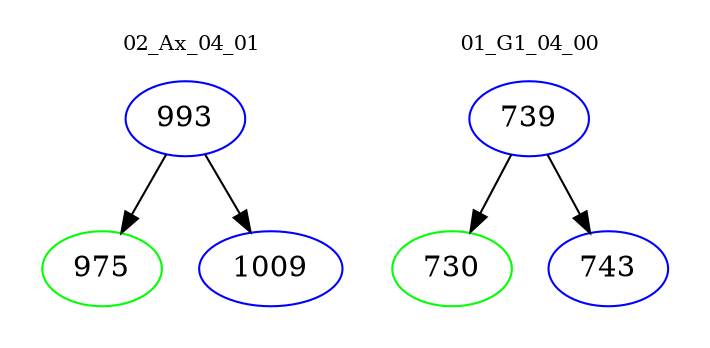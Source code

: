 digraph{
subgraph cluster_0 {
color = white
label = "02_Ax_04_01";
fontsize=10;
T0_993 [label="993", color="blue"]
T0_993 -> T0_975 [color="black"]
T0_975 [label="975", color="green"]
T0_993 -> T0_1009 [color="black"]
T0_1009 [label="1009", color="blue"]
}
subgraph cluster_1 {
color = white
label = "01_G1_04_00";
fontsize=10;
T1_739 [label="739", color="blue"]
T1_739 -> T1_730 [color="black"]
T1_730 [label="730", color="green"]
T1_739 -> T1_743 [color="black"]
T1_743 [label="743", color="blue"]
}
}
